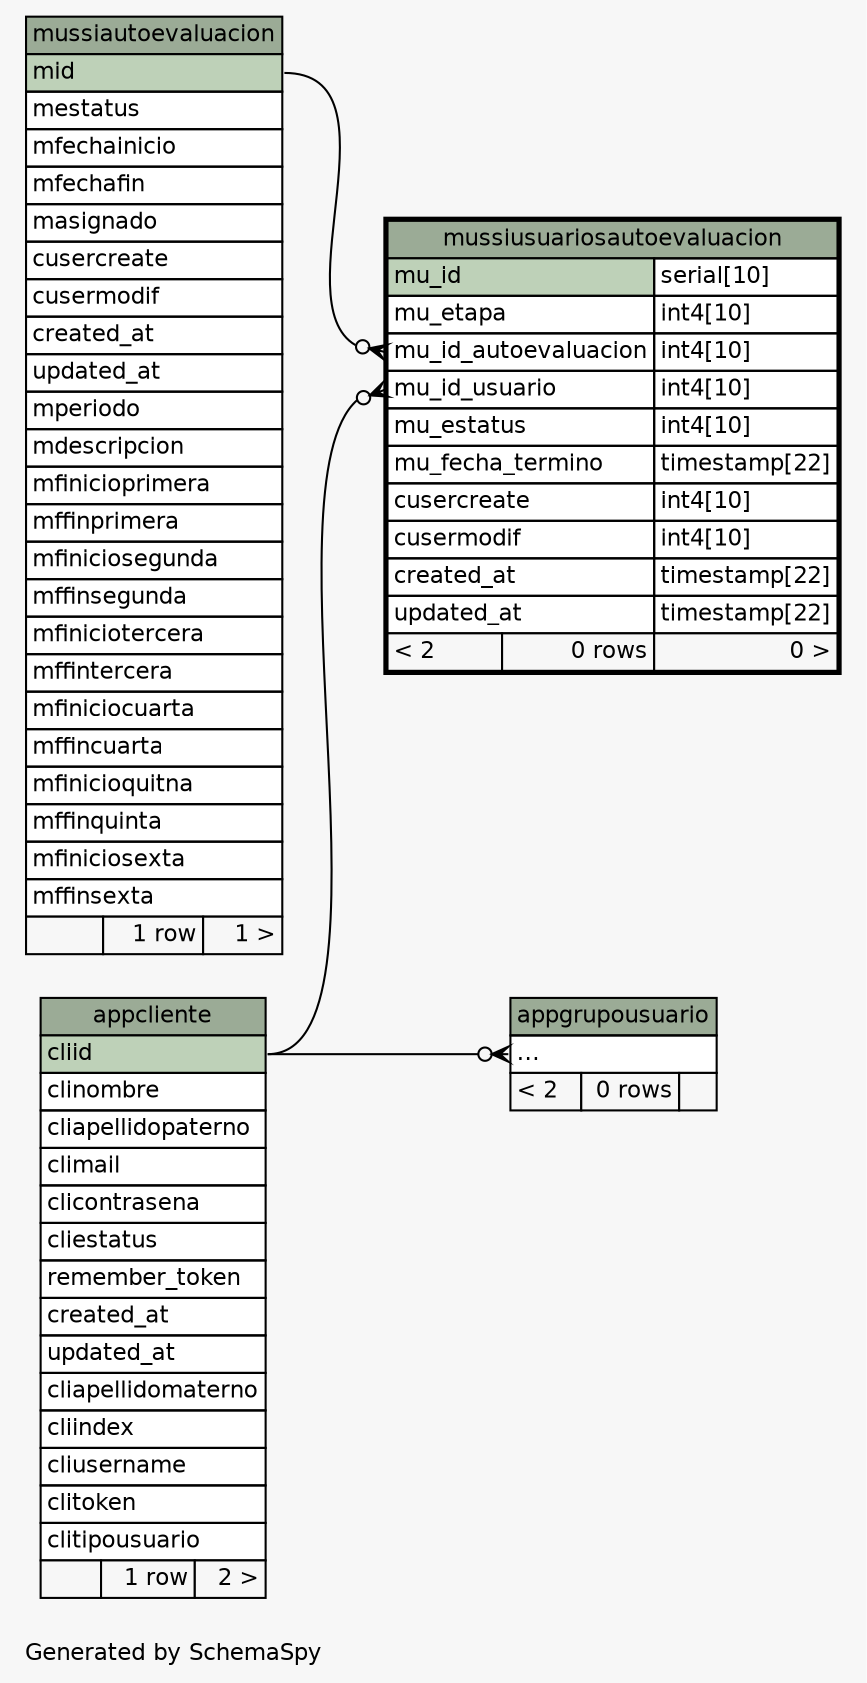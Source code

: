 // dot 2.38.0 on Mac OS X 10.11.1
// SchemaSpy rev 590
digraph "twoDegreesRelationshipsDiagram" {
  graph [
    rankdir="RL"
    bgcolor="#f7f7f7"
    label="\nGenerated by SchemaSpy"
    labeljust="l"
    nodesep="0.18"
    ranksep="0.46"
    fontname="Helvetica"
    fontsize="11"
  ];
  node [
    fontname="Helvetica"
    fontsize="11"
    shape="plaintext"
  ];
  edge [
    arrowsize="0.8"
  ];
  "appgrupousuario":"elipses":w -> "appcliente":"cliid":e [arrowhead=none dir=back arrowtail=crowodot];
  "mussiusuariosautoevaluacion":"mu_id_autoevaluacion":w -> "mussiautoevaluacion":"mid":e [arrowhead=none dir=back arrowtail=crowodot];
  "mussiusuariosautoevaluacion":"mu_id_usuario":w -> "appcliente":"cliid":e [arrowhead=none dir=back arrowtail=crowodot];
  "appcliente" [
    label=<
    <TABLE BORDER="0" CELLBORDER="1" CELLSPACING="0" BGCOLOR="#ffffff">
      <TR><TD COLSPAN="3" BGCOLOR="#9bab96" ALIGN="CENTER">appcliente</TD></TR>
      <TR><TD PORT="cliid" COLSPAN="3" BGCOLOR="#bed1b8" ALIGN="LEFT">cliid</TD></TR>
      <TR><TD PORT="clinombre" COLSPAN="3" ALIGN="LEFT">clinombre</TD></TR>
      <TR><TD PORT="cliapellidopaterno" COLSPAN="3" ALIGN="LEFT">cliapellidopaterno</TD></TR>
      <TR><TD PORT="climail" COLSPAN="3" ALIGN="LEFT">climail</TD></TR>
      <TR><TD PORT="clicontrasena" COLSPAN="3" ALIGN="LEFT">clicontrasena</TD></TR>
      <TR><TD PORT="cliestatus" COLSPAN="3" ALIGN="LEFT">cliestatus</TD></TR>
      <TR><TD PORT="remember_token" COLSPAN="3" ALIGN="LEFT">remember_token</TD></TR>
      <TR><TD PORT="created_at" COLSPAN="3" ALIGN="LEFT">created_at</TD></TR>
      <TR><TD PORT="updated_at" COLSPAN="3" ALIGN="LEFT">updated_at</TD></TR>
      <TR><TD PORT="cliapellidomaterno" COLSPAN="3" ALIGN="LEFT">cliapellidomaterno</TD></TR>
      <TR><TD PORT="cliindex" COLSPAN="3" ALIGN="LEFT">cliindex</TD></TR>
      <TR><TD PORT="cliusername" COLSPAN="3" ALIGN="LEFT">cliusername</TD></TR>
      <TR><TD PORT="clitoken" COLSPAN="3" ALIGN="LEFT">clitoken</TD></TR>
      <TR><TD PORT="clitipousuario" COLSPAN="3" ALIGN="LEFT">clitipousuario</TD></TR>
      <TR><TD ALIGN="LEFT" BGCOLOR="#f7f7f7">  </TD><TD ALIGN="RIGHT" BGCOLOR="#f7f7f7">1 row</TD><TD ALIGN="RIGHT" BGCOLOR="#f7f7f7">2 &gt;</TD></TR>
    </TABLE>>
    URL="appcliente.html"
    tooltip="appcliente"
  ];
  "appgrupousuario" [
    label=<
    <TABLE BORDER="0" CELLBORDER="1" CELLSPACING="0" BGCOLOR="#ffffff">
      <TR><TD COLSPAN="3" BGCOLOR="#9bab96" ALIGN="CENTER">appgrupousuario</TD></TR>
      <TR><TD PORT="elipses" COLSPAN="3" ALIGN="LEFT">...</TD></TR>
      <TR><TD ALIGN="LEFT" BGCOLOR="#f7f7f7">&lt; 2</TD><TD ALIGN="RIGHT" BGCOLOR="#f7f7f7">0 rows</TD><TD ALIGN="RIGHT" BGCOLOR="#f7f7f7">  </TD></TR>
    </TABLE>>
    URL="appgrupousuario.html"
    tooltip="appgrupousuario"
  ];
  "mussiautoevaluacion" [
    label=<
    <TABLE BORDER="0" CELLBORDER="1" CELLSPACING="0" BGCOLOR="#ffffff">
      <TR><TD COLSPAN="3" BGCOLOR="#9bab96" ALIGN="CENTER">mussiautoevaluacion</TD></TR>
      <TR><TD PORT="mid" COLSPAN="3" BGCOLOR="#bed1b8" ALIGN="LEFT">mid</TD></TR>
      <TR><TD PORT="mestatus" COLSPAN="3" ALIGN="LEFT">mestatus</TD></TR>
      <TR><TD PORT="mfechainicio" COLSPAN="3" ALIGN="LEFT">mfechainicio</TD></TR>
      <TR><TD PORT="mfechafin" COLSPAN="3" ALIGN="LEFT">mfechafin</TD></TR>
      <TR><TD PORT="masignado" COLSPAN="3" ALIGN="LEFT">masignado</TD></TR>
      <TR><TD PORT="cusercreate" COLSPAN="3" ALIGN="LEFT">cusercreate</TD></TR>
      <TR><TD PORT="cusermodif" COLSPAN="3" ALIGN="LEFT">cusermodif</TD></TR>
      <TR><TD PORT="created_at" COLSPAN="3" ALIGN="LEFT">created_at</TD></TR>
      <TR><TD PORT="updated_at" COLSPAN="3" ALIGN="LEFT">updated_at</TD></TR>
      <TR><TD PORT="mperiodo" COLSPAN="3" ALIGN="LEFT">mperiodo</TD></TR>
      <TR><TD PORT="mdescripcion" COLSPAN="3" ALIGN="LEFT">mdescripcion</TD></TR>
      <TR><TD PORT="mfinicioprimera" COLSPAN="3" ALIGN="LEFT">mfinicioprimera</TD></TR>
      <TR><TD PORT="mffinprimera" COLSPAN="3" ALIGN="LEFT">mffinprimera</TD></TR>
      <TR><TD PORT="mfiniciosegunda" COLSPAN="3" ALIGN="LEFT">mfiniciosegunda</TD></TR>
      <TR><TD PORT="mffinsegunda" COLSPAN="3" ALIGN="LEFT">mffinsegunda</TD></TR>
      <TR><TD PORT="mfiniciotercera" COLSPAN="3" ALIGN="LEFT">mfiniciotercera</TD></TR>
      <TR><TD PORT="mffintercera" COLSPAN="3" ALIGN="LEFT">mffintercera</TD></TR>
      <TR><TD PORT="mfiniciocuarta" COLSPAN="3" ALIGN="LEFT">mfiniciocuarta</TD></TR>
      <TR><TD PORT="mffincuarta" COLSPAN="3" ALIGN="LEFT">mffincuarta</TD></TR>
      <TR><TD PORT="mfinicioquitna" COLSPAN="3" ALIGN="LEFT">mfinicioquitna</TD></TR>
      <TR><TD PORT="mffinquinta" COLSPAN="3" ALIGN="LEFT">mffinquinta</TD></TR>
      <TR><TD PORT="mfiniciosexta" COLSPAN="3" ALIGN="LEFT">mfiniciosexta</TD></TR>
      <TR><TD PORT="mffinsexta" COLSPAN="3" ALIGN="LEFT">mffinsexta</TD></TR>
      <TR><TD ALIGN="LEFT" BGCOLOR="#f7f7f7">  </TD><TD ALIGN="RIGHT" BGCOLOR="#f7f7f7">1 row</TD><TD ALIGN="RIGHT" BGCOLOR="#f7f7f7">1 &gt;</TD></TR>
    </TABLE>>
    URL="mussiautoevaluacion.html"
    tooltip="mussiautoevaluacion"
  ];
  "mussiusuariosautoevaluacion" [
    label=<
    <TABLE BORDER="2" CELLBORDER="1" CELLSPACING="0" BGCOLOR="#ffffff">
      <TR><TD COLSPAN="3" BGCOLOR="#9bab96" ALIGN="CENTER">mussiusuariosautoevaluacion</TD></TR>
      <TR><TD PORT="mu_id" COLSPAN="2" BGCOLOR="#bed1b8" ALIGN="LEFT">mu_id</TD><TD PORT="mu_id.type" ALIGN="LEFT">serial[10]</TD></TR>
      <TR><TD PORT="mu_etapa" COLSPAN="2" ALIGN="LEFT">mu_etapa</TD><TD PORT="mu_etapa.type" ALIGN="LEFT">int4[10]</TD></TR>
      <TR><TD PORT="mu_id_autoevaluacion" COLSPAN="2" ALIGN="LEFT">mu_id_autoevaluacion</TD><TD PORT="mu_id_autoevaluacion.type" ALIGN="LEFT">int4[10]</TD></TR>
      <TR><TD PORT="mu_id_usuario" COLSPAN="2" ALIGN="LEFT">mu_id_usuario</TD><TD PORT="mu_id_usuario.type" ALIGN="LEFT">int4[10]</TD></TR>
      <TR><TD PORT="mu_estatus" COLSPAN="2" ALIGN="LEFT">mu_estatus</TD><TD PORT="mu_estatus.type" ALIGN="LEFT">int4[10]</TD></TR>
      <TR><TD PORT="mu_fecha_termino" COLSPAN="2" ALIGN="LEFT">mu_fecha_termino</TD><TD PORT="mu_fecha_termino.type" ALIGN="LEFT">timestamp[22]</TD></TR>
      <TR><TD PORT="cusercreate" COLSPAN="2" ALIGN="LEFT">cusercreate</TD><TD PORT="cusercreate.type" ALIGN="LEFT">int4[10]</TD></TR>
      <TR><TD PORT="cusermodif" COLSPAN="2" ALIGN="LEFT">cusermodif</TD><TD PORT="cusermodif.type" ALIGN="LEFT">int4[10]</TD></TR>
      <TR><TD PORT="created_at" COLSPAN="2" ALIGN="LEFT">created_at</TD><TD PORT="created_at.type" ALIGN="LEFT">timestamp[22]</TD></TR>
      <TR><TD PORT="updated_at" COLSPAN="2" ALIGN="LEFT">updated_at</TD><TD PORT="updated_at.type" ALIGN="LEFT">timestamp[22]</TD></TR>
      <TR><TD ALIGN="LEFT" BGCOLOR="#f7f7f7">&lt; 2</TD><TD ALIGN="RIGHT" BGCOLOR="#f7f7f7">0 rows</TD><TD ALIGN="RIGHT" BGCOLOR="#f7f7f7">0 &gt;</TD></TR>
    </TABLE>>
    URL="mussiusuariosautoevaluacion.html"
    tooltip="mussiusuariosautoevaluacion"
  ];
}
